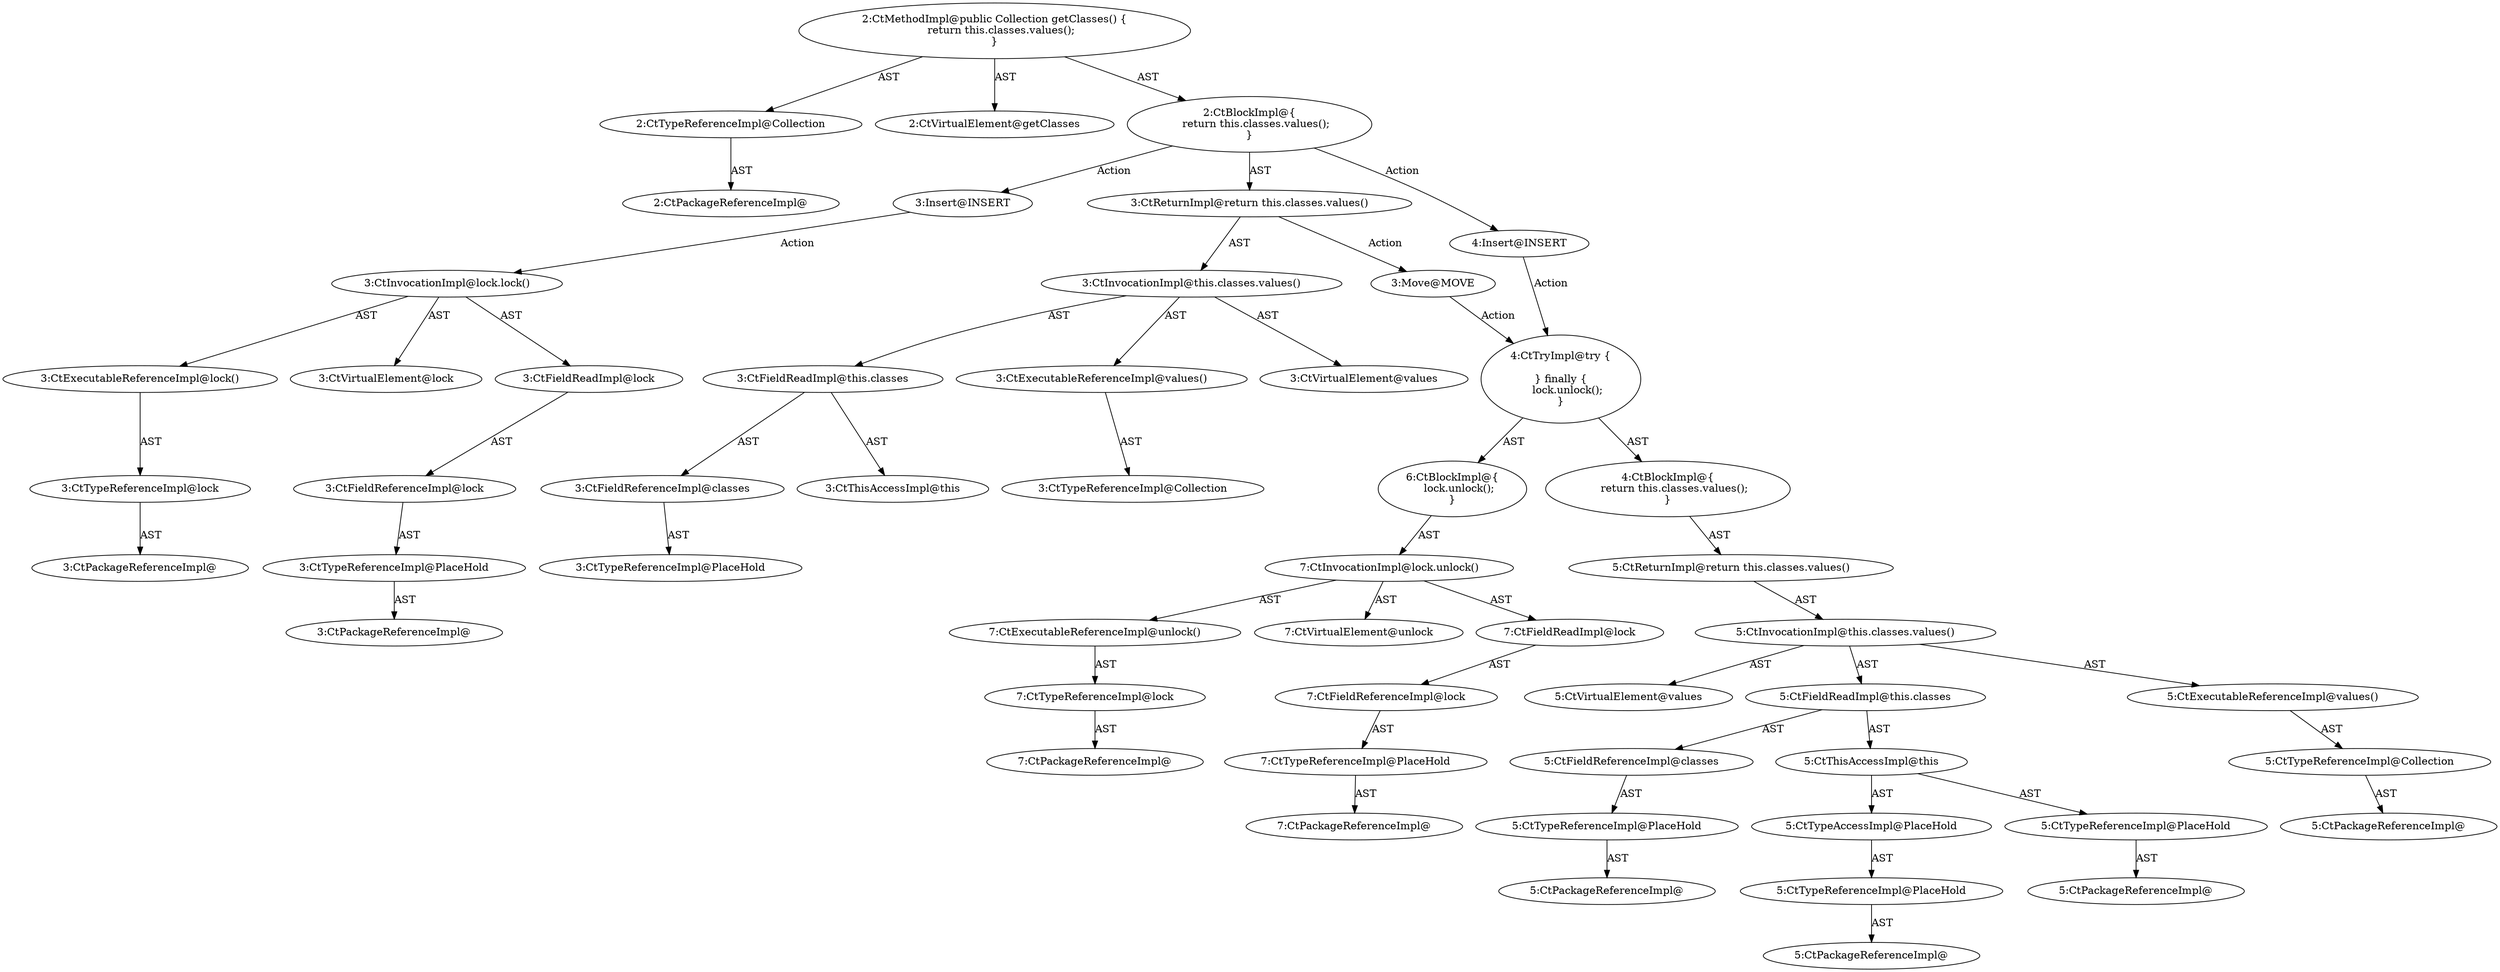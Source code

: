 digraph "getClasses#?" {
0 [label="2:CtTypeReferenceImpl@Collection" shape=ellipse]
1 [label="2:CtPackageReferenceImpl@" shape=ellipse]
2 [label="2:CtVirtualElement@getClasses" shape=ellipse]
3 [label="3:CtExecutableReferenceImpl@values()" shape=ellipse]
4 [label="3:CtTypeReferenceImpl@Collection" shape=ellipse]
5 [label="3:CtVirtualElement@values" shape=ellipse]
6 [label="3:CtFieldReferenceImpl@classes" shape=ellipse]
7 [label="3:CtTypeReferenceImpl@PlaceHold" shape=ellipse]
8 [label="3:CtFieldReadImpl@this.classes" shape=ellipse]
9 [label="3:CtThisAccessImpl@this" shape=ellipse]
10 [label="3:CtInvocationImpl@this.classes.values()" shape=ellipse]
11 [label="3:CtReturnImpl@return this.classes.values()" shape=ellipse]
12 [label="2:CtBlockImpl@\{
    return this.classes.values();
\}" shape=ellipse]
13 [label="2:CtMethodImpl@public Collection getClasses() \{
    return this.classes.values();
\}" shape=ellipse]
14 [label="3:Insert@INSERT" shape=ellipse]
15 [label="3:CtPackageReferenceImpl@" shape=ellipse]
16 [label="3:CtTypeReferenceImpl@PlaceHold" shape=ellipse]
17 [label="3:CtFieldReferenceImpl@lock" shape=ellipse]
18 [label="3:CtFieldReadImpl@lock" shape=ellipse]
19 [label="3:CtPackageReferenceImpl@" shape=ellipse]
20 [label="3:CtTypeReferenceImpl@lock" shape=ellipse]
21 [label="3:CtExecutableReferenceImpl@lock()" shape=ellipse]
22 [label="3:CtInvocationImpl@lock.lock()" shape=ellipse]
23 [label="3:CtVirtualElement@lock" shape=ellipse]
24 [label="4:Insert@INSERT" shape=ellipse]
25 [label="5:CtPackageReferenceImpl@" shape=ellipse]
26 [label="5:CtTypeReferenceImpl@PlaceHold" shape=ellipse]
27 [label="5:CtPackageReferenceImpl@" shape=ellipse]
28 [label="5:CtTypeReferenceImpl@PlaceHold" shape=ellipse]
29 [label="5:CtTypeAccessImpl@PlaceHold" shape=ellipse]
30 [label="5:CtThisAccessImpl@this" shape=ellipse]
31 [label="5:CtPackageReferenceImpl@" shape=ellipse]
32 [label="5:CtTypeReferenceImpl@PlaceHold" shape=ellipse]
33 [label="5:CtFieldReferenceImpl@classes" shape=ellipse]
34 [label="5:CtFieldReadImpl@this.classes" shape=ellipse]
35 [label="5:CtPackageReferenceImpl@" shape=ellipse]
36 [label="5:CtTypeReferenceImpl@Collection" shape=ellipse]
37 [label="5:CtExecutableReferenceImpl@values()" shape=ellipse]
38 [label="5:CtInvocationImpl@this.classes.values()" shape=ellipse]
39 [label="5:CtVirtualElement@values" shape=ellipse]
40 [label="5:CtReturnImpl@return this.classes.values()" shape=ellipse]
41 [label="4:CtBlockImpl@\{
    return this.classes.values();
\}" shape=ellipse]
42 [label="7:CtPackageReferenceImpl@" shape=ellipse]
43 [label="7:CtTypeReferenceImpl@PlaceHold" shape=ellipse]
44 [label="7:CtFieldReferenceImpl@lock" shape=ellipse]
45 [label="7:CtFieldReadImpl@lock" shape=ellipse]
46 [label="7:CtPackageReferenceImpl@" shape=ellipse]
47 [label="7:CtTypeReferenceImpl@lock" shape=ellipse]
48 [label="7:CtExecutableReferenceImpl@unlock()" shape=ellipse]
49 [label="7:CtInvocationImpl@lock.unlock()" shape=ellipse]
50 [label="7:CtVirtualElement@unlock" shape=ellipse]
51 [label="6:CtBlockImpl@\{
    lock.unlock();
\}" shape=ellipse]
52 [label="4:CtTryImpl@try \{

\} finally \{
    lock.unlock();
\}" shape=ellipse]
53 [label="3:Move@MOVE" shape=ellipse]
0 -> 1 [label="AST"];
3 -> 4 [label="AST"];
6 -> 7 [label="AST"];
8 -> 9 [label="AST"];
8 -> 6 [label="AST"];
10 -> 5 [label="AST"];
10 -> 8 [label="AST"];
10 -> 3 [label="AST"];
11 -> 10 [label="AST"];
11 -> 53 [label="Action"];
12 -> 11 [label="AST"];
12 -> 14 [label="Action"];
12 -> 24 [label="Action"];
13 -> 2 [label="AST"];
13 -> 0 [label="AST"];
13 -> 12 [label="AST"];
14 -> 22 [label="Action"];
16 -> 15 [label="AST"];
17 -> 16 [label="AST"];
18 -> 17 [label="AST"];
20 -> 19 [label="AST"];
21 -> 20 [label="AST"];
22 -> 23 [label="AST"];
22 -> 18 [label="AST"];
22 -> 21 [label="AST"];
24 -> 52 [label="Action"];
26 -> 25 [label="AST"];
28 -> 27 [label="AST"];
29 -> 28 [label="AST"];
30 -> 26 [label="AST"];
30 -> 29 [label="AST"];
32 -> 31 [label="AST"];
33 -> 32 [label="AST"];
34 -> 30 [label="AST"];
34 -> 33 [label="AST"];
36 -> 35 [label="AST"];
37 -> 36 [label="AST"];
38 -> 39 [label="AST"];
38 -> 34 [label="AST"];
38 -> 37 [label="AST"];
40 -> 38 [label="AST"];
41 -> 40 [label="AST"];
43 -> 42 [label="AST"];
44 -> 43 [label="AST"];
45 -> 44 [label="AST"];
47 -> 46 [label="AST"];
48 -> 47 [label="AST"];
49 -> 50 [label="AST"];
49 -> 45 [label="AST"];
49 -> 48 [label="AST"];
51 -> 49 [label="AST"];
52 -> 41 [label="AST"];
52 -> 51 [label="AST"];
53 -> 52 [label="Action"];
}